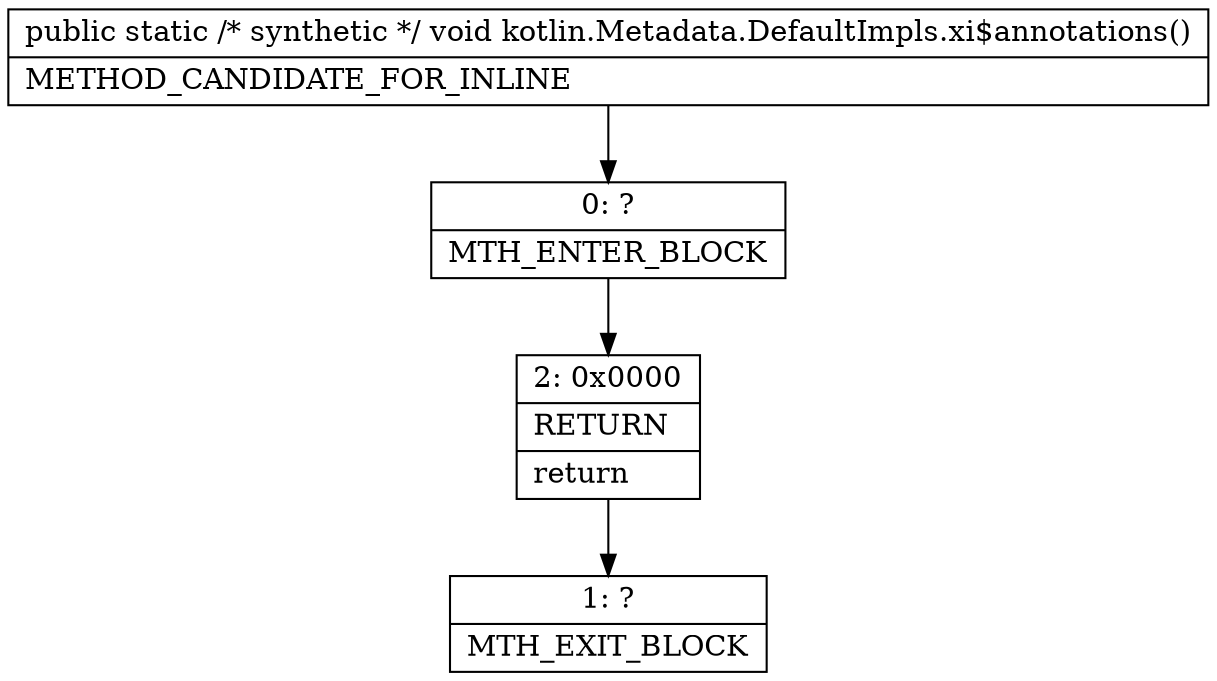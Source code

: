 digraph "CFG forkotlin.Metadata.DefaultImpls.xi$annotations()V" {
Node_0 [shape=record,label="{0\:\ ?|MTH_ENTER_BLOCK\l}"];
Node_2 [shape=record,label="{2\:\ 0x0000|RETURN\l|return\l}"];
Node_1 [shape=record,label="{1\:\ ?|MTH_EXIT_BLOCK\l}"];
MethodNode[shape=record,label="{public static \/* synthetic *\/ void kotlin.Metadata.DefaultImpls.xi$annotations()  | METHOD_CANDIDATE_FOR_INLINE\l}"];
MethodNode -> Node_0;Node_0 -> Node_2;
Node_2 -> Node_1;
}

